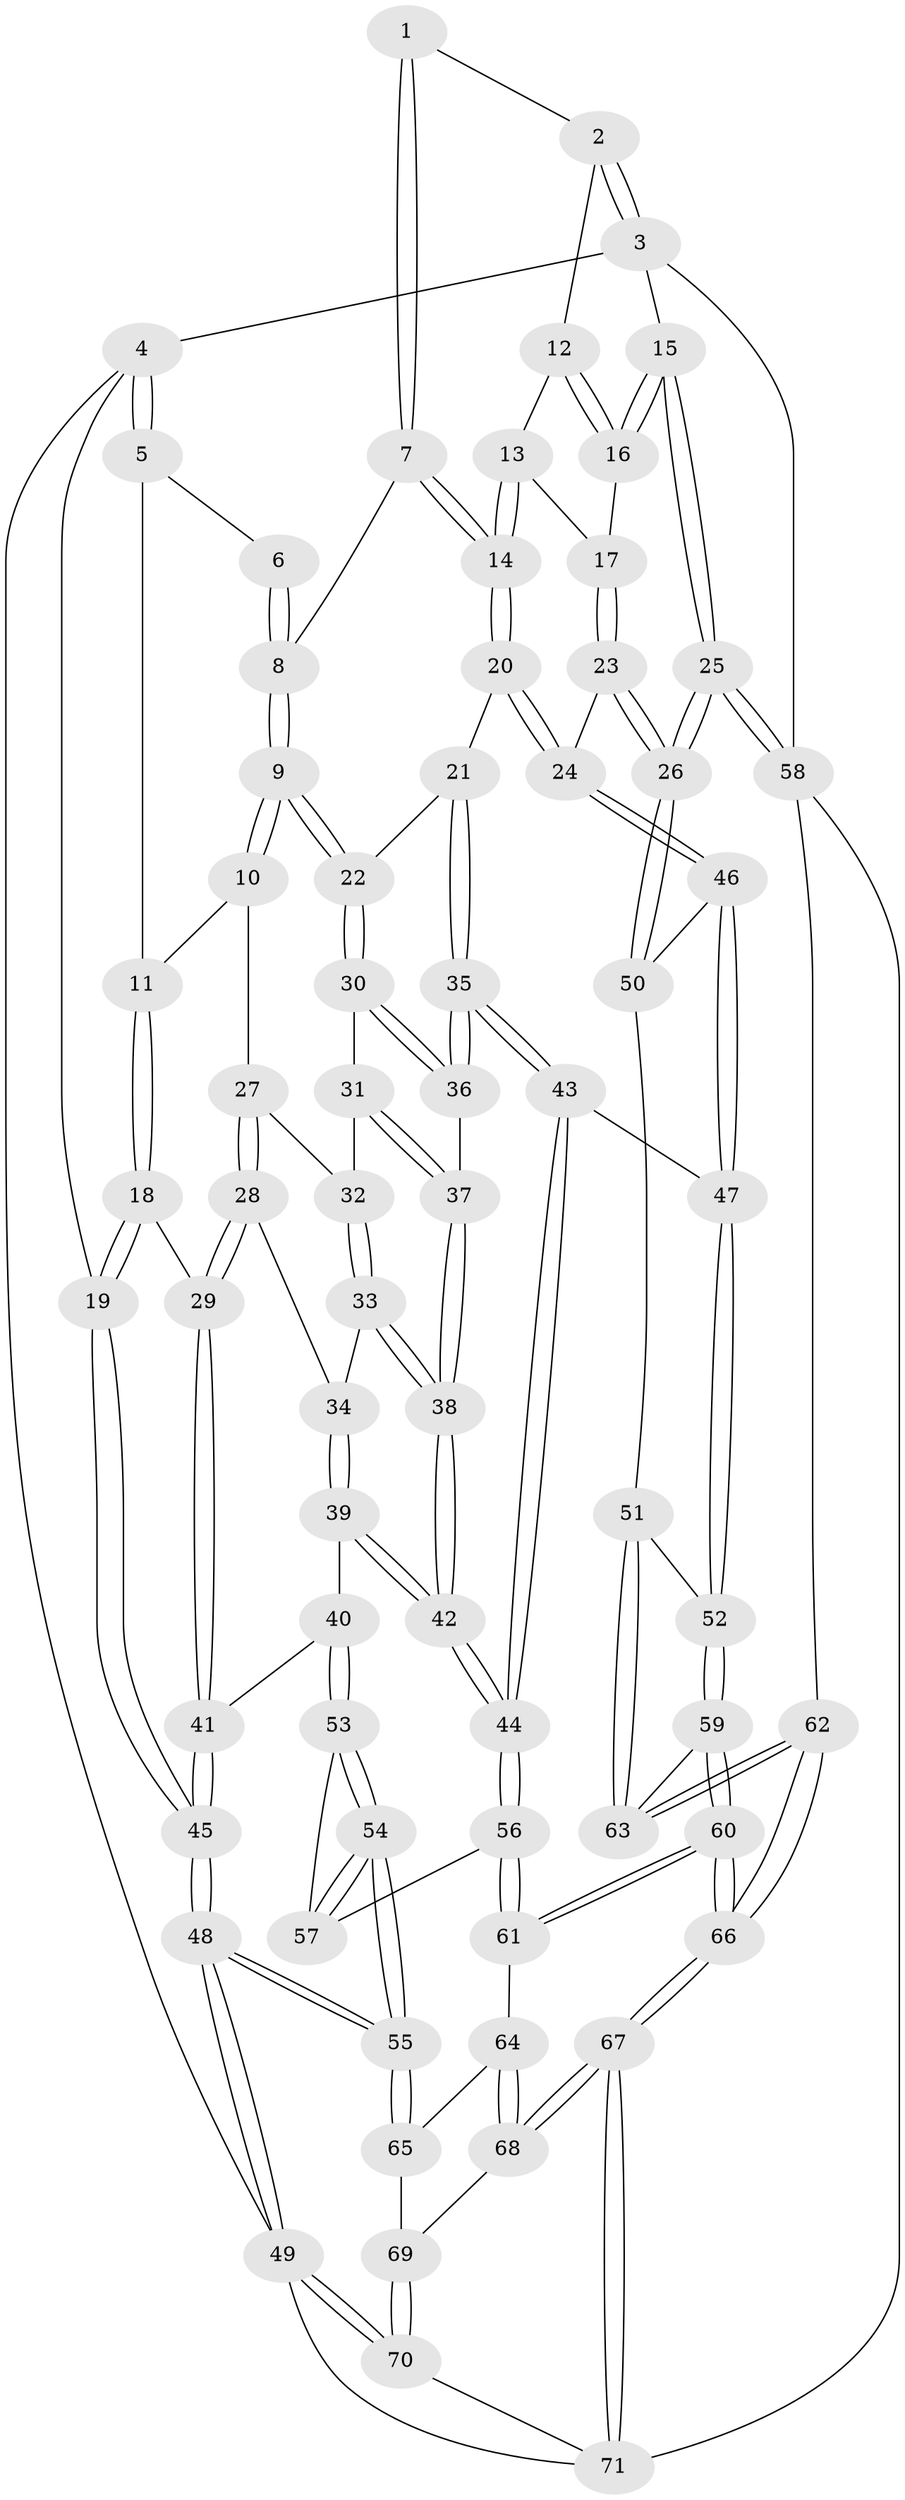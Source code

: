 // Generated by graph-tools (version 1.1) at 2025/03/03/09/25 03:03:23]
// undirected, 71 vertices, 174 edges
graph export_dot {
graph [start="1"]
  node [color=gray90,style=filled];
  1 [pos="+0.38977336731882634+0"];
  2 [pos="+0.9662090045213592+0"];
  3 [pos="+1+0"];
  4 [pos="+0+0"];
  5 [pos="+0.23353760362134+0"];
  6 [pos="+0.2850710838386822+0"];
  7 [pos="+0.6210628357831764+0.2350456706343398"];
  8 [pos="+0.5142014364468579+0.22572442051785846"];
  9 [pos="+0.3980569649056164+0.3155544684341749"];
  10 [pos="+0.2821221436207868+0.24604898577030312"];
  11 [pos="+0.25389631896887843+0.15238495541535363"];
  12 [pos="+0.8560828733049352+0.000548694853600492"];
  13 [pos="+0.8398609127802888+0.030103651970267906"];
  14 [pos="+0.6908436995246447+0.25620667701667826"];
  15 [pos="+1+0.4094760341668612"];
  16 [pos="+0.9471053269680341+0.3416727235256888"];
  17 [pos="+0.9023641833414906+0.34632433565292753"];
  18 [pos="+0.050671817618966684+0.31849181279858674"];
  19 [pos="+0+0.10566047941962788"];
  20 [pos="+0.6906685021356196+0.344125980079066"];
  21 [pos="+0.536933070921379+0.3581802063421857"];
  22 [pos="+0.4049717596418782+0.3308057594986226"];
  23 [pos="+0.8454503851191354+0.3859643393868616"];
  24 [pos="+0.6965132390098746+0.3646593334215695"];
  25 [pos="+1+0.6249014405558749"];
  26 [pos="+1+0.591654664202047"];
  27 [pos="+0.2743841306625828+0.26061462353193293"];
  28 [pos="+0.14626567378141747+0.40239447101032355"];
  29 [pos="+0.11485349065222389+0.4103879807171894"];
  30 [pos="+0.40557680069042523+0.35966143640902903"];
  31 [pos="+0.2960230478442612+0.41677891787034593"];
  32 [pos="+0.27969755445113703+0.32587639089819415"];
  33 [pos="+0.2435059696614392+0.45732553849308105"];
  34 [pos="+0.21306699000613494+0.4455738698602573"];
  35 [pos="+0.4471282608266029+0.4816272296037034"];
  36 [pos="+0.40866853811460363+0.38897488856146006"];
  37 [pos="+0.2933916665250901+0.45685238583855015"];
  38 [pos="+0.2819482208700182+0.47859488105345055"];
  39 [pos="+0.18772817476973622+0.550376628287444"];
  40 [pos="+0.07395249480115504+0.5378065099272468"];
  41 [pos="+0.053543961113190146+0.5182512263770099"];
  42 [pos="+0.3286581719104424+0.6004878580504873"];
  43 [pos="+0.4649808048849941+0.5575246806979914"];
  44 [pos="+0.35837111539308925+0.6349234265789323"];
  45 [pos="+0+0.5576491035728157"];
  46 [pos="+0.6869720278931691+0.4220083757749717"];
  47 [pos="+0.5749406408764036+0.5524800622687237"];
  48 [pos="+0+1"];
  49 [pos="+0+1"];
  50 [pos="+0.7788395839583685+0.5182456689591085"];
  51 [pos="+0.7622390455289311+0.6467405358074434"];
  52 [pos="+0.6314550431527785+0.6492012992466666"];
  53 [pos="+0.0755446049691884+0.5419827997589215"];
  54 [pos="+0.07771891930727584+0.7600811508213361"];
  55 [pos="+0+1"];
  56 [pos="+0.35099548604561703+0.6618094815759237"];
  57 [pos="+0.1864123069653463+0.6770832934279801"];
  58 [pos="+1+0.7149643953649729"];
  59 [pos="+0.6266999745443548+0.7450140051225822"];
  60 [pos="+0.5787287109970929+0.8814741578383701"];
  61 [pos="+0.3607198486224877+0.7221910394384282"];
  62 [pos="+0.9543336460539306+0.7749216477551256"];
  63 [pos="+0.8631057612684538+0.7289992100392939"];
  64 [pos="+0.3156292565253955+0.7869333188230545"];
  65 [pos="+0.30420810198761705+0.8012040382318548"];
  66 [pos="+0.6461260753983633+1"];
  67 [pos="+0.6422474691731623+1"];
  68 [pos="+0.4273826840719494+0.9695742806846241"];
  69 [pos="+0.33593159931473754+0.9314353140472527"];
  70 [pos="+0+1"];
  71 [pos="+0.6410018552492244+1"];
  1 -- 2;
  1 -- 7;
  1 -- 7;
  2 -- 3;
  2 -- 3;
  2 -- 12;
  3 -- 4;
  3 -- 15;
  3 -- 58;
  4 -- 5;
  4 -- 5;
  4 -- 19;
  4 -- 49;
  5 -- 6;
  5 -- 11;
  6 -- 8;
  6 -- 8;
  7 -- 8;
  7 -- 14;
  7 -- 14;
  8 -- 9;
  8 -- 9;
  9 -- 10;
  9 -- 10;
  9 -- 22;
  9 -- 22;
  10 -- 11;
  10 -- 27;
  11 -- 18;
  11 -- 18;
  12 -- 13;
  12 -- 16;
  12 -- 16;
  13 -- 14;
  13 -- 14;
  13 -- 17;
  14 -- 20;
  14 -- 20;
  15 -- 16;
  15 -- 16;
  15 -- 25;
  15 -- 25;
  16 -- 17;
  17 -- 23;
  17 -- 23;
  18 -- 19;
  18 -- 19;
  18 -- 29;
  19 -- 45;
  19 -- 45;
  20 -- 21;
  20 -- 24;
  20 -- 24;
  21 -- 22;
  21 -- 35;
  21 -- 35;
  22 -- 30;
  22 -- 30;
  23 -- 24;
  23 -- 26;
  23 -- 26;
  24 -- 46;
  24 -- 46;
  25 -- 26;
  25 -- 26;
  25 -- 58;
  25 -- 58;
  26 -- 50;
  26 -- 50;
  27 -- 28;
  27 -- 28;
  27 -- 32;
  28 -- 29;
  28 -- 29;
  28 -- 34;
  29 -- 41;
  29 -- 41;
  30 -- 31;
  30 -- 36;
  30 -- 36;
  31 -- 32;
  31 -- 37;
  31 -- 37;
  32 -- 33;
  32 -- 33;
  33 -- 34;
  33 -- 38;
  33 -- 38;
  34 -- 39;
  34 -- 39;
  35 -- 36;
  35 -- 36;
  35 -- 43;
  35 -- 43;
  36 -- 37;
  37 -- 38;
  37 -- 38;
  38 -- 42;
  38 -- 42;
  39 -- 40;
  39 -- 42;
  39 -- 42;
  40 -- 41;
  40 -- 53;
  40 -- 53;
  41 -- 45;
  41 -- 45;
  42 -- 44;
  42 -- 44;
  43 -- 44;
  43 -- 44;
  43 -- 47;
  44 -- 56;
  44 -- 56;
  45 -- 48;
  45 -- 48;
  46 -- 47;
  46 -- 47;
  46 -- 50;
  47 -- 52;
  47 -- 52;
  48 -- 49;
  48 -- 49;
  48 -- 55;
  48 -- 55;
  49 -- 70;
  49 -- 70;
  49 -- 71;
  50 -- 51;
  51 -- 52;
  51 -- 63;
  51 -- 63;
  52 -- 59;
  52 -- 59;
  53 -- 54;
  53 -- 54;
  53 -- 57;
  54 -- 55;
  54 -- 55;
  54 -- 57;
  54 -- 57;
  55 -- 65;
  55 -- 65;
  56 -- 57;
  56 -- 61;
  56 -- 61;
  58 -- 62;
  58 -- 71;
  59 -- 60;
  59 -- 60;
  59 -- 63;
  60 -- 61;
  60 -- 61;
  60 -- 66;
  60 -- 66;
  61 -- 64;
  62 -- 63;
  62 -- 63;
  62 -- 66;
  62 -- 66;
  64 -- 65;
  64 -- 68;
  64 -- 68;
  65 -- 69;
  66 -- 67;
  66 -- 67;
  67 -- 68;
  67 -- 68;
  67 -- 71;
  67 -- 71;
  68 -- 69;
  69 -- 70;
  69 -- 70;
  70 -- 71;
}
